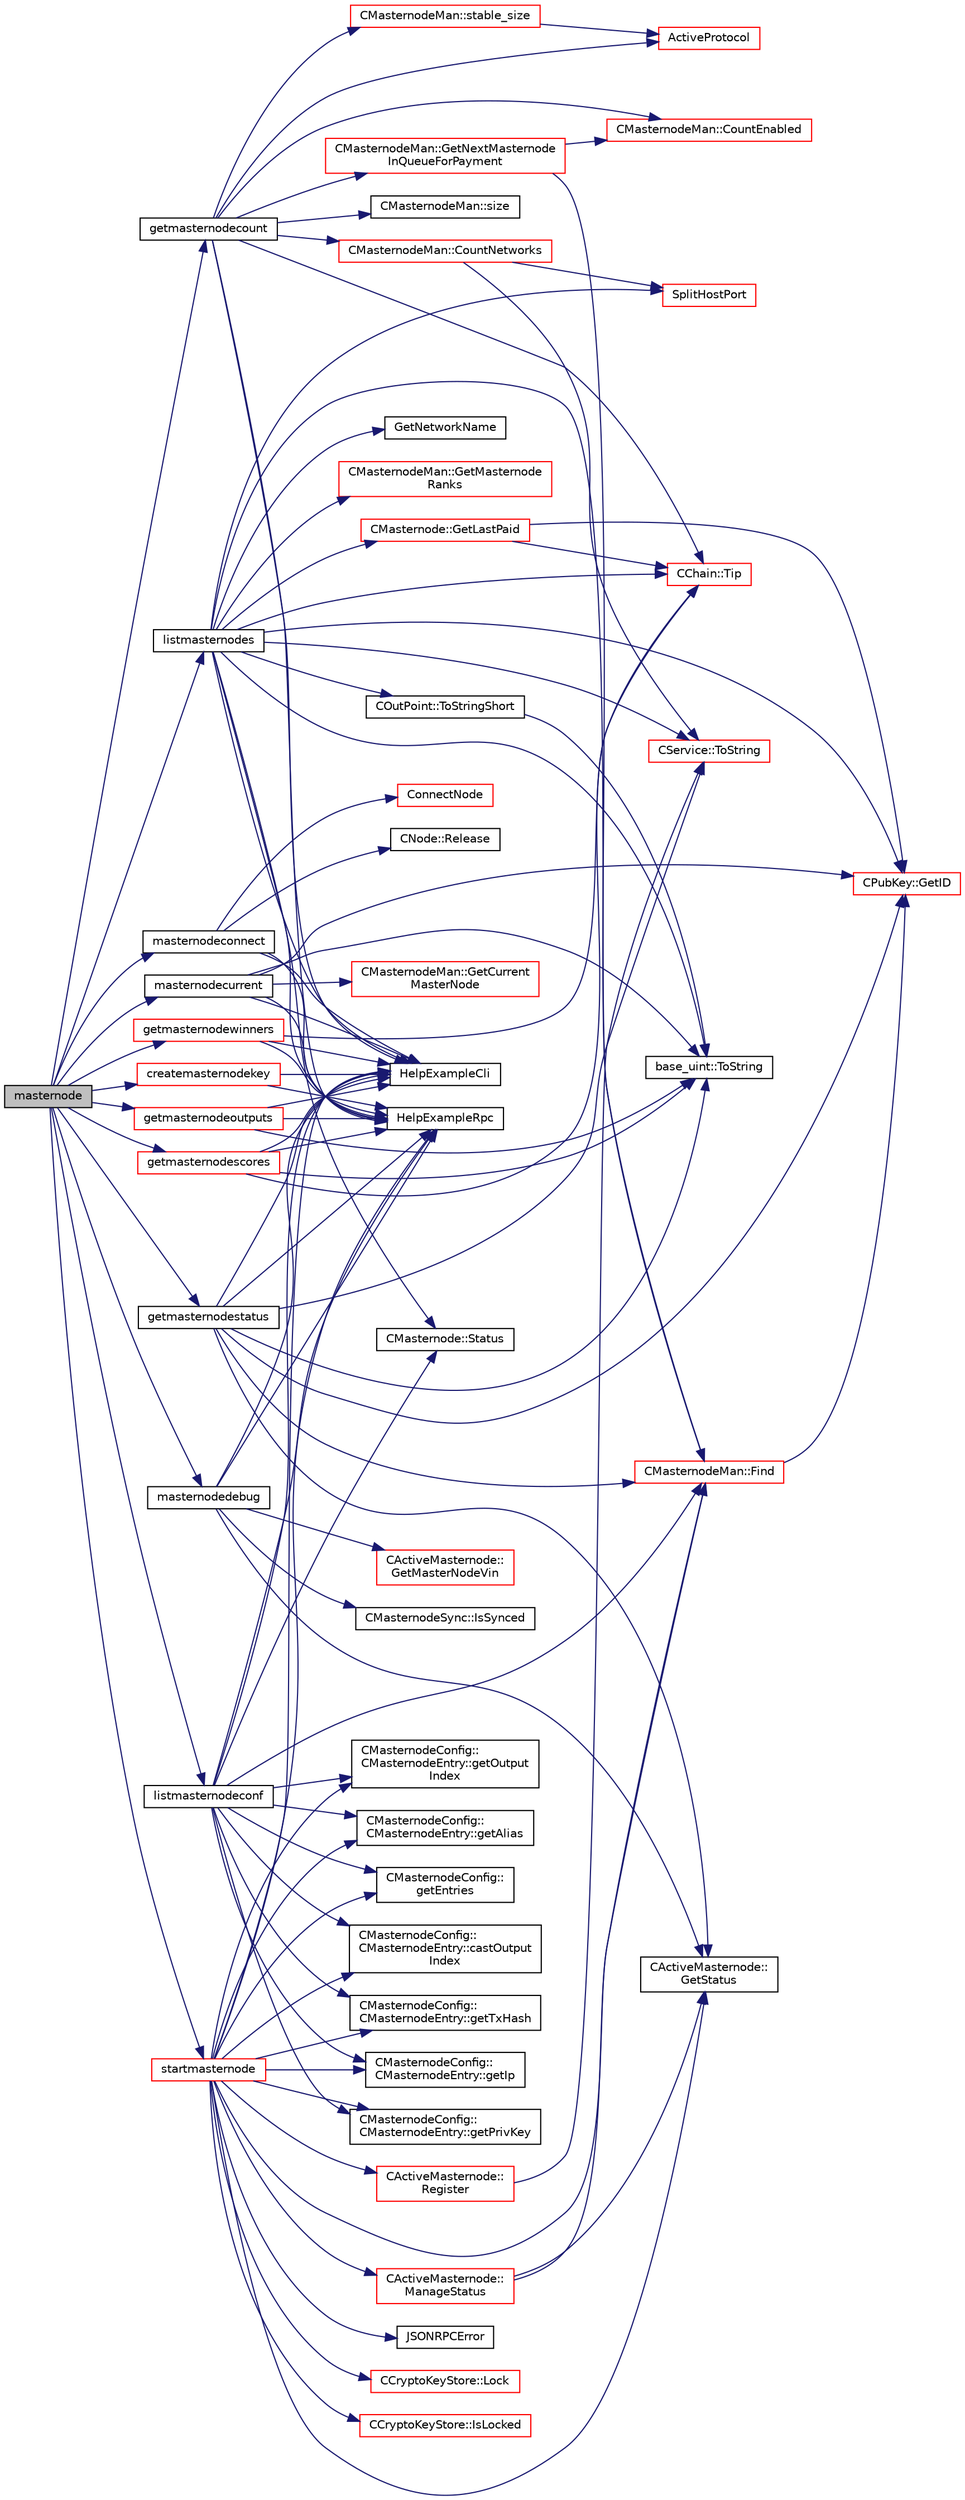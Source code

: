 digraph "masternode"
{
  edge [fontname="Helvetica",fontsize="10",labelfontname="Helvetica",labelfontsize="10"];
  node [fontname="Helvetica",fontsize="10",shape=record];
  rankdir="LR";
  Node309 [label="masternode",height=0.2,width=0.4,color="black", fillcolor="grey75", style="filled", fontcolor="black"];
  Node309 -> Node310 [color="midnightblue",fontsize="10",style="solid",fontname="Helvetica"];
  Node310 [label="listmasternodes",height=0.2,width=0.4,color="black", fillcolor="white", style="filled",URL="$rpcmasternode_8cpp.html#a7670cc32a8bffbd99760becd8d33357a"];
  Node310 -> Node311 [color="midnightblue",fontsize="10",style="solid",fontname="Helvetica"];
  Node311 [label="HelpExampleCli",height=0.2,width=0.4,color="black", fillcolor="white", style="filled",URL="$rpcserver_8cpp.html#ac01ac6eab5467567ed0da106814e04ec"];
  Node310 -> Node312 [color="midnightblue",fontsize="10",style="solid",fontname="Helvetica"];
  Node312 [label="HelpExampleRpc",height=0.2,width=0.4,color="black", fillcolor="white", style="filled",URL="$rpcserver_8cpp.html#a06ea60e24e5a1053a14a11b1009bf9ef"];
  Node310 -> Node313 [color="midnightblue",fontsize="10",style="solid",fontname="Helvetica"];
  Node313 [label="CChain::Tip",height=0.2,width=0.4,color="red", fillcolor="white", style="filled",URL="$class_c_chain.html#a40ccefec14f8f3195c08c827af8cf412",tooltip="Returns the index entry for the tip of this chain, or NULL if none. "];
  Node310 -> Node315 [color="midnightblue",fontsize="10",style="solid",fontname="Helvetica"];
  Node315 [label="CMasternodeMan::GetMasternode\lRanks",height=0.2,width=0.4,color="red", fillcolor="white", style="filled",URL="$class_c_masternode_man.html#ac06180b4570d5d1b098979c2f59a7a90"];
  Node310 -> Node329 [color="midnightblue",fontsize="10",style="solid",fontname="Helvetica"];
  Node329 [label="COutPoint::ToStringShort",height=0.2,width=0.4,color="black", fillcolor="white", style="filled",URL="$class_c_out_point.html#a85f13609edc1f66afe82fb68f28fb8b7"];
  Node329 -> Node330 [color="midnightblue",fontsize="10",style="solid",fontname="Helvetica"];
  Node330 [label="base_uint::ToString",height=0.2,width=0.4,color="black", fillcolor="white", style="filled",URL="$classbase__uint.html#acccba4d9d51a0c36261718ca0cbb293b"];
  Node310 -> Node330 [color="midnightblue",fontsize="10",style="solid",fontname="Helvetica"];
  Node310 -> Node331 [color="midnightblue",fontsize="10",style="solid",fontname="Helvetica"];
  Node331 [label="CMasternodeMan::Find",height=0.2,width=0.4,color="red", fillcolor="white", style="filled",URL="$class_c_masternode_man.html#a3d34836c6992d29c485ba94a0c1e0ae6",tooltip="Find an entry. "];
  Node331 -> Node333 [color="midnightblue",fontsize="10",style="solid",fontname="Helvetica"];
  Node333 [label="CPubKey::GetID",height=0.2,width=0.4,color="red", fillcolor="white", style="filled",URL="$class_c_pub_key.html#a2675f7e6f72eff68e7a5227289feb021",tooltip="Get the KeyID of this public key (hash of its serialization) "];
  Node310 -> Node342 [color="midnightblue",fontsize="10",style="solid",fontname="Helvetica"];
  Node342 [label="CMasternode::Status",height=0.2,width=0.4,color="black", fillcolor="white", style="filled",URL="$class_c_masternode.html#a9c1beafb61c235684d66cb2ee73c2642"];
  Node310 -> Node333 [color="midnightblue",fontsize="10",style="solid",fontname="Helvetica"];
  Node310 -> Node343 [color="midnightblue",fontsize="10",style="solid",fontname="Helvetica"];
  Node343 [label="SplitHostPort",height=0.2,width=0.4,color="red", fillcolor="white", style="filled",URL="$netbase_8cpp.html#a1b1ce2ba1ffe40785e65ec3ad5a20e79"];
  Node310 -> Node345 [color="midnightblue",fontsize="10",style="solid",fontname="Helvetica"];
  Node345 [label="CService::ToString",height=0.2,width=0.4,color="red", fillcolor="white", style="filled",URL="$class_c_service.html#a225473158bc07c87a6a862160d73cfea"];
  Node310 -> Node358 [color="midnightblue",fontsize="10",style="solid",fontname="Helvetica"];
  Node358 [label="GetNetworkName",height=0.2,width=0.4,color="black", fillcolor="white", style="filled",URL="$netbase_8cpp.html#a3ac9f57de577413ec3a720f0ef520921"];
  Node310 -> Node359 [color="midnightblue",fontsize="10",style="solid",fontname="Helvetica"];
  Node359 [label="CMasternode::GetLastPaid",height=0.2,width=0.4,color="red", fillcolor="white", style="filled",URL="$class_c_masternode.html#a303e8288ffe803c68d8cc31224a35cdd"];
  Node359 -> Node313 [color="midnightblue",fontsize="10",style="solid",fontname="Helvetica"];
  Node359 -> Node333 [color="midnightblue",fontsize="10",style="solid",fontname="Helvetica"];
  Node309 -> Node360 [color="midnightblue",fontsize="10",style="solid",fontname="Helvetica"];
  Node360 [label="masternodeconnect",height=0.2,width=0.4,color="black", fillcolor="white", style="filled",URL="$rpcmasternode_8cpp.html#a9202ac2ef7ab6907aa65bbc9219a3219"];
  Node360 -> Node311 [color="midnightblue",fontsize="10",style="solid",fontname="Helvetica"];
  Node360 -> Node312 [color="midnightblue",fontsize="10",style="solid",fontname="Helvetica"];
  Node360 -> Node361 [color="midnightblue",fontsize="10",style="solid",fontname="Helvetica"];
  Node361 [label="ConnectNode",height=0.2,width=0.4,color="red", fillcolor="white", style="filled",URL="$net_8cpp.html#a432a7a8d2ab920334fb196fc7ac7e751"];
  Node360 -> Node365 [color="midnightblue",fontsize="10",style="solid",fontname="Helvetica"];
  Node365 [label="CNode::Release",height=0.2,width=0.4,color="black", fillcolor="white", style="filled",URL="$class_c_node.html#af804bf7c7f9794e80a3b916e1befece9"];
  Node309 -> Node366 [color="midnightblue",fontsize="10",style="solid",fontname="Helvetica"];
  Node366 [label="getmasternodecount",height=0.2,width=0.4,color="black", fillcolor="white", style="filled",URL="$rpcmasternode_8cpp.html#af5cafe7e6498c3c5629dfc95bbf8d6cd"];
  Node366 -> Node311 [color="midnightblue",fontsize="10",style="solid",fontname="Helvetica"];
  Node366 -> Node312 [color="midnightblue",fontsize="10",style="solid",fontname="Helvetica"];
  Node366 -> Node313 [color="midnightblue",fontsize="10",style="solid",fontname="Helvetica"];
  Node366 -> Node367 [color="midnightblue",fontsize="10",style="solid",fontname="Helvetica"];
  Node367 [label="CMasternodeMan::GetNextMasternode\lInQueueForPayment",height=0.2,width=0.4,color="red", fillcolor="white", style="filled",URL="$class_c_masternode_man.html#af90f3376d7f264536207b08e2fc395d8",tooltip="Find an entry in the masternode list that is next to be paid. "];
  Node367 -> Node368 [color="midnightblue",fontsize="10",style="solid",fontname="Helvetica"];
  Node368 [label="CMasternodeMan::CountEnabled",height=0.2,width=0.4,color="red", fillcolor="white", style="filled",URL="$class_c_masternode_man.html#ae495279a035d7d259375ae95cbde28f4"];
  Node367 -> Node331 [color="midnightblue",fontsize="10",style="solid",fontname="Helvetica"];
  Node366 -> Node380 [color="midnightblue",fontsize="10",style="solid",fontname="Helvetica"];
  Node380 [label="CMasternodeMan::CountNetworks",height=0.2,width=0.4,color="red", fillcolor="white", style="filled",URL="$class_c_masternode_man.html#ad9c856855690a334742d7044c7166a2a"];
  Node380 -> Node343 [color="midnightblue",fontsize="10",style="solid",fontname="Helvetica"];
  Node380 -> Node345 [color="midnightblue",fontsize="10",style="solid",fontname="Helvetica"];
  Node366 -> Node372 [color="midnightblue",fontsize="10",style="solid",fontname="Helvetica"];
  Node372 [label="ActiveProtocol",height=0.2,width=0.4,color="red", fillcolor="white", style="filled",URL="$main_8cpp.html#a138f84e8c8976fe85712b695c32ee3c7",tooltip="See whether the protocol update is enforced for connected nodes. "];
  Node366 -> Node381 [color="midnightblue",fontsize="10",style="solid",fontname="Helvetica"];
  Node381 [label="CMasternodeMan::size",height=0.2,width=0.4,color="black", fillcolor="white", style="filled",URL="$class_c_masternode_man.html#a794ebfab7b09b51619a14d07306d817e",tooltip="Return the number of (unique) Masternodes. "];
  Node366 -> Node382 [color="midnightblue",fontsize="10",style="solid",fontname="Helvetica"];
  Node382 [label="CMasternodeMan::stable_size",height=0.2,width=0.4,color="red", fillcolor="white", style="filled",URL="$class_c_masternode_man.html#a35baa3dcb49d2a8e38376747b7b44c59",tooltip="Return the number of Masternodes older than (default) 8000 seconds. "];
  Node382 -> Node372 [color="midnightblue",fontsize="10",style="solid",fontname="Helvetica"];
  Node366 -> Node368 [color="midnightblue",fontsize="10",style="solid",fontname="Helvetica"];
  Node309 -> Node383 [color="midnightblue",fontsize="10",style="solid",fontname="Helvetica"];
  Node383 [label="masternodecurrent",height=0.2,width=0.4,color="black", fillcolor="white", style="filled",URL="$rpcmasternode_8cpp.html#a12991e9d740341923f120e5be868ac1b"];
  Node383 -> Node311 [color="midnightblue",fontsize="10",style="solid",fontname="Helvetica"];
  Node383 -> Node312 [color="midnightblue",fontsize="10",style="solid",fontname="Helvetica"];
  Node383 -> Node384 [color="midnightblue",fontsize="10",style="solid",fontname="Helvetica"];
  Node384 [label="CMasternodeMan::GetCurrent\lMasterNode",height=0.2,width=0.4,color="red", fillcolor="white", style="filled",URL="$class_c_masternode_man.html#a2b3a91870855e8fcb9b2b6e00c35197f",tooltip="Get the current winner for this block. "];
  Node383 -> Node330 [color="midnightblue",fontsize="10",style="solid",fontname="Helvetica"];
  Node383 -> Node333 [color="midnightblue",fontsize="10",style="solid",fontname="Helvetica"];
  Node309 -> Node385 [color="midnightblue",fontsize="10",style="solid",fontname="Helvetica"];
  Node385 [label="masternodedebug",height=0.2,width=0.4,color="black", fillcolor="white", style="filled",URL="$rpcmasternode_8cpp.html#a8522c187a75142b1b267edca0734238c"];
  Node385 -> Node311 [color="midnightblue",fontsize="10",style="solid",fontname="Helvetica"];
  Node385 -> Node312 [color="midnightblue",fontsize="10",style="solid",fontname="Helvetica"];
  Node385 -> Node386 [color="midnightblue",fontsize="10",style="solid",fontname="Helvetica"];
  Node386 [label="CMasternodeSync::IsSynced",height=0.2,width=0.4,color="black", fillcolor="white", style="filled",URL="$class_c_masternode_sync.html#ab1f58bda356a30a15ae1733e238f188f"];
  Node385 -> Node387 [color="midnightblue",fontsize="10",style="solid",fontname="Helvetica"];
  Node387 [label="CActiveMasternode::\lGetStatus",height=0.2,width=0.4,color="black", fillcolor="white", style="filled",URL="$class_c_active_masternode.html#a64035096453592380bcb606a75237c60"];
  Node385 -> Node388 [color="midnightblue",fontsize="10",style="solid",fontname="Helvetica"];
  Node388 [label="CActiveMasternode::\lGetMasterNodeVin",height=0.2,width=0.4,color="red", fillcolor="white", style="filled",URL="$class_c_active_masternode.html#adc93036b86ee9ef6abe5e0b783a51283",tooltip="Get 10000 DIV input that can be used for the Masternode. "];
  Node309 -> Node454 [color="midnightblue",fontsize="10",style="solid",fontname="Helvetica"];
  Node454 [label="startmasternode",height=0.2,width=0.4,color="red", fillcolor="white", style="filled",URL="$rpcmasternode_8cpp.html#ab37c9f565d5d9dbb3e695422e3474b00"];
  Node454 -> Node311 [color="midnightblue",fontsize="10",style="solid",fontname="Helvetica"];
  Node454 -> Node312 [color="midnightblue",fontsize="10",style="solid",fontname="Helvetica"];
  Node454 -> Node455 [color="midnightblue",fontsize="10",style="solid",fontname="Helvetica"];
  Node455 [label="CCryptoKeyStore::IsLocked",height=0.2,width=0.4,color="red", fillcolor="white", style="filled",URL="$class_c_crypto_key_store.html#a52919fa284a3aa10f1b4bd6018b6dbee"];
  Node454 -> Node456 [color="midnightblue",fontsize="10",style="solid",fontname="Helvetica"];
  Node456 [label="JSONRPCError",height=0.2,width=0.4,color="black", fillcolor="white", style="filled",URL="$rpcprotocol_8cpp.html#a17b1bb111ab339efc951929834766039"];
  Node454 -> Node457 [color="midnightblue",fontsize="10",style="solid",fontname="Helvetica"];
  Node457 [label="CActiveMasternode::\lManageStatus",height=0.2,width=0.4,color="red", fillcolor="white", style="filled",URL="$class_c_active_masternode.html#a8004b3b2100da7dcfedbd1e959633e51",tooltip="Manage status of main Masternode. "];
  Node457 -> Node387 [color="midnightblue",fontsize="10",style="solid",fontname="Helvetica"];
  Node457 -> Node331 [color="midnightblue",fontsize="10",style="solid",fontname="Helvetica"];
  Node454 -> Node460 [color="midnightblue",fontsize="10",style="solid",fontname="Helvetica"];
  Node460 [label="CCryptoKeyStore::Lock",height=0.2,width=0.4,color="red", fillcolor="white", style="filled",URL="$class_c_crypto_key_store.html#ab73ebcbfa6e0aaf271d0fff9369a6685"];
  Node454 -> Node387 [color="midnightblue",fontsize="10",style="solid",fontname="Helvetica"];
  Node454 -> Node391 [color="midnightblue",fontsize="10",style="solid",fontname="Helvetica"];
  Node391 [label="CMasternodeConfig::\lgetEntries",height=0.2,width=0.4,color="black", fillcolor="white", style="filled",URL="$class_c_masternode_config.html#a21fb5f410e3dcd55429f256d4efe4e61"];
  Node454 -> Node394 [color="midnightblue",fontsize="10",style="solid",fontname="Helvetica"];
  Node394 [label="CMasternodeConfig::\lCMasternodeEntry::castOutput\lIndex",height=0.2,width=0.4,color="black", fillcolor="white", style="filled",URL="$class_c_masternode_config_1_1_c_masternode_entry.html#a2b6bd533a4a01a1fc486858f8c3856c5"];
  Node454 -> Node393 [color="midnightblue",fontsize="10",style="solid",fontname="Helvetica"];
  Node393 [label="CMasternodeConfig::\lCMasternodeEntry::getTxHash",height=0.2,width=0.4,color="black", fillcolor="white", style="filled",URL="$class_c_masternode_config_1_1_c_masternode_entry.html#a08039c5a3271a278c64a706c4b53d29b"];
  Node454 -> Node331 [color="midnightblue",fontsize="10",style="solid",fontname="Helvetica"];
  Node454 -> Node462 [color="midnightblue",fontsize="10",style="solid",fontname="Helvetica"];
  Node462 [label="CActiveMasternode::\lRegister",height=0.2,width=0.4,color="red", fillcolor="white", style="filled",URL="$class_c_active_masternode.html#ac53ffe35960cdf312e813de5942a9584",tooltip="Register any Masternode. "];
  Node462 -> Node345 [color="midnightblue",fontsize="10",style="solid",fontname="Helvetica"];
  Node454 -> Node483 [color="midnightblue",fontsize="10",style="solid",fontname="Helvetica"];
  Node483 [label="CMasternodeConfig::\lCMasternodeEntry::getIp",height=0.2,width=0.4,color="black", fillcolor="white", style="filled",URL="$class_c_masternode_config_1_1_c_masternode_entry.html#a50b3672f986b569c83bf29e08f8165c8"];
  Node454 -> Node484 [color="midnightblue",fontsize="10",style="solid",fontname="Helvetica"];
  Node484 [label="CMasternodeConfig::\lCMasternodeEntry::getPrivKey",height=0.2,width=0.4,color="black", fillcolor="white", style="filled",URL="$class_c_masternode_config_1_1_c_masternode_entry.html#ab0e21a945e43940b659bf289f9280552"];
  Node454 -> Node485 [color="midnightblue",fontsize="10",style="solid",fontname="Helvetica"];
  Node485 [label="CMasternodeConfig::\lCMasternodeEntry::getOutput\lIndex",height=0.2,width=0.4,color="black", fillcolor="white", style="filled",URL="$class_c_masternode_config_1_1_c_masternode_entry.html#a4aff6625aebbc697706d13fdf044cafa"];
  Node454 -> Node486 [color="midnightblue",fontsize="10",style="solid",fontname="Helvetica"];
  Node486 [label="CMasternodeConfig::\lCMasternodeEntry::getAlias",height=0.2,width=0.4,color="black", fillcolor="white", style="filled",URL="$class_c_masternode_config_1_1_c_masternode_entry.html#abf242505d9955e37da0628a35d26677e"];
  Node309 -> Node488 [color="midnightblue",fontsize="10",style="solid",fontname="Helvetica"];
  Node488 [label="createmasternodekey",height=0.2,width=0.4,color="red", fillcolor="white", style="filled",URL="$rpcmasternode_8cpp.html#ab2ae911ed724aad1cbe631ae2fe3e219"];
  Node488 -> Node311 [color="midnightblue",fontsize="10",style="solid",fontname="Helvetica"];
  Node488 -> Node312 [color="midnightblue",fontsize="10",style="solid",fontname="Helvetica"];
  Node309 -> Node494 [color="midnightblue",fontsize="10",style="solid",fontname="Helvetica"];
  Node494 [label="listmasternodeconf",height=0.2,width=0.4,color="black", fillcolor="white", style="filled",URL="$rpcmasternode_8cpp.html#ad8fbd361c989e66315792a0dbea58ddb"];
  Node494 -> Node311 [color="midnightblue",fontsize="10",style="solid",fontname="Helvetica"];
  Node494 -> Node312 [color="midnightblue",fontsize="10",style="solid",fontname="Helvetica"];
  Node494 -> Node391 [color="midnightblue",fontsize="10",style="solid",fontname="Helvetica"];
  Node494 -> Node394 [color="midnightblue",fontsize="10",style="solid",fontname="Helvetica"];
  Node494 -> Node393 [color="midnightblue",fontsize="10",style="solid",fontname="Helvetica"];
  Node494 -> Node331 [color="midnightblue",fontsize="10",style="solid",fontname="Helvetica"];
  Node494 -> Node342 [color="midnightblue",fontsize="10",style="solid",fontname="Helvetica"];
  Node494 -> Node486 [color="midnightblue",fontsize="10",style="solid",fontname="Helvetica"];
  Node494 -> Node483 [color="midnightblue",fontsize="10",style="solid",fontname="Helvetica"];
  Node494 -> Node484 [color="midnightblue",fontsize="10",style="solid",fontname="Helvetica"];
  Node494 -> Node485 [color="midnightblue",fontsize="10",style="solid",fontname="Helvetica"];
  Node309 -> Node495 [color="midnightblue",fontsize="10",style="solid",fontname="Helvetica"];
  Node495 [label="getmasternodeoutputs",height=0.2,width=0.4,color="red", fillcolor="white", style="filled",URL="$rpcmasternode_8cpp.html#ab5b7e62bb3fb0e2a7a325520273f3bf5"];
  Node495 -> Node311 [color="midnightblue",fontsize="10",style="solid",fontname="Helvetica"];
  Node495 -> Node312 [color="midnightblue",fontsize="10",style="solid",fontname="Helvetica"];
  Node495 -> Node330 [color="midnightblue",fontsize="10",style="solid",fontname="Helvetica"];
  Node309 -> Node496 [color="midnightblue",fontsize="10",style="solid",fontname="Helvetica"];
  Node496 [label="getmasternodestatus",height=0.2,width=0.4,color="black", fillcolor="white", style="filled",URL="$rpcmasternode_8cpp.html#abef23ff79746db353d81f356e3fe938e"];
  Node496 -> Node311 [color="midnightblue",fontsize="10",style="solid",fontname="Helvetica"];
  Node496 -> Node312 [color="midnightblue",fontsize="10",style="solid",fontname="Helvetica"];
  Node496 -> Node331 [color="midnightblue",fontsize="10",style="solid",fontname="Helvetica"];
  Node496 -> Node330 [color="midnightblue",fontsize="10",style="solid",fontname="Helvetica"];
  Node496 -> Node345 [color="midnightblue",fontsize="10",style="solid",fontname="Helvetica"];
  Node496 -> Node333 [color="midnightblue",fontsize="10",style="solid",fontname="Helvetica"];
  Node496 -> Node387 [color="midnightblue",fontsize="10",style="solid",fontname="Helvetica"];
  Node309 -> Node497 [color="midnightblue",fontsize="10",style="solid",fontname="Helvetica"];
  Node497 [label="getmasternodewinners",height=0.2,width=0.4,color="red", fillcolor="white", style="filled",URL="$rpcmasternode_8cpp.html#a35582999650d0aa49b5d99299ea6770f"];
  Node497 -> Node311 [color="midnightblue",fontsize="10",style="solid",fontname="Helvetica"];
  Node497 -> Node312 [color="midnightblue",fontsize="10",style="solid",fontname="Helvetica"];
  Node497 -> Node313 [color="midnightblue",fontsize="10",style="solid",fontname="Helvetica"];
  Node309 -> Node507 [color="midnightblue",fontsize="10",style="solid",fontname="Helvetica"];
  Node507 [label="getmasternodescores",height=0.2,width=0.4,color="red", fillcolor="white", style="filled",URL="$rpcmasternode_8cpp.html#ad640a24f3bf0610f7090e4ac26f7ecf0"];
  Node507 -> Node311 [color="midnightblue",fontsize="10",style="solid",fontname="Helvetica"];
  Node507 -> Node312 [color="midnightblue",fontsize="10",style="solid",fontname="Helvetica"];
  Node507 -> Node313 [color="midnightblue",fontsize="10",style="solid",fontname="Helvetica"];
  Node507 -> Node330 [color="midnightblue",fontsize="10",style="solid",fontname="Helvetica"];
}
